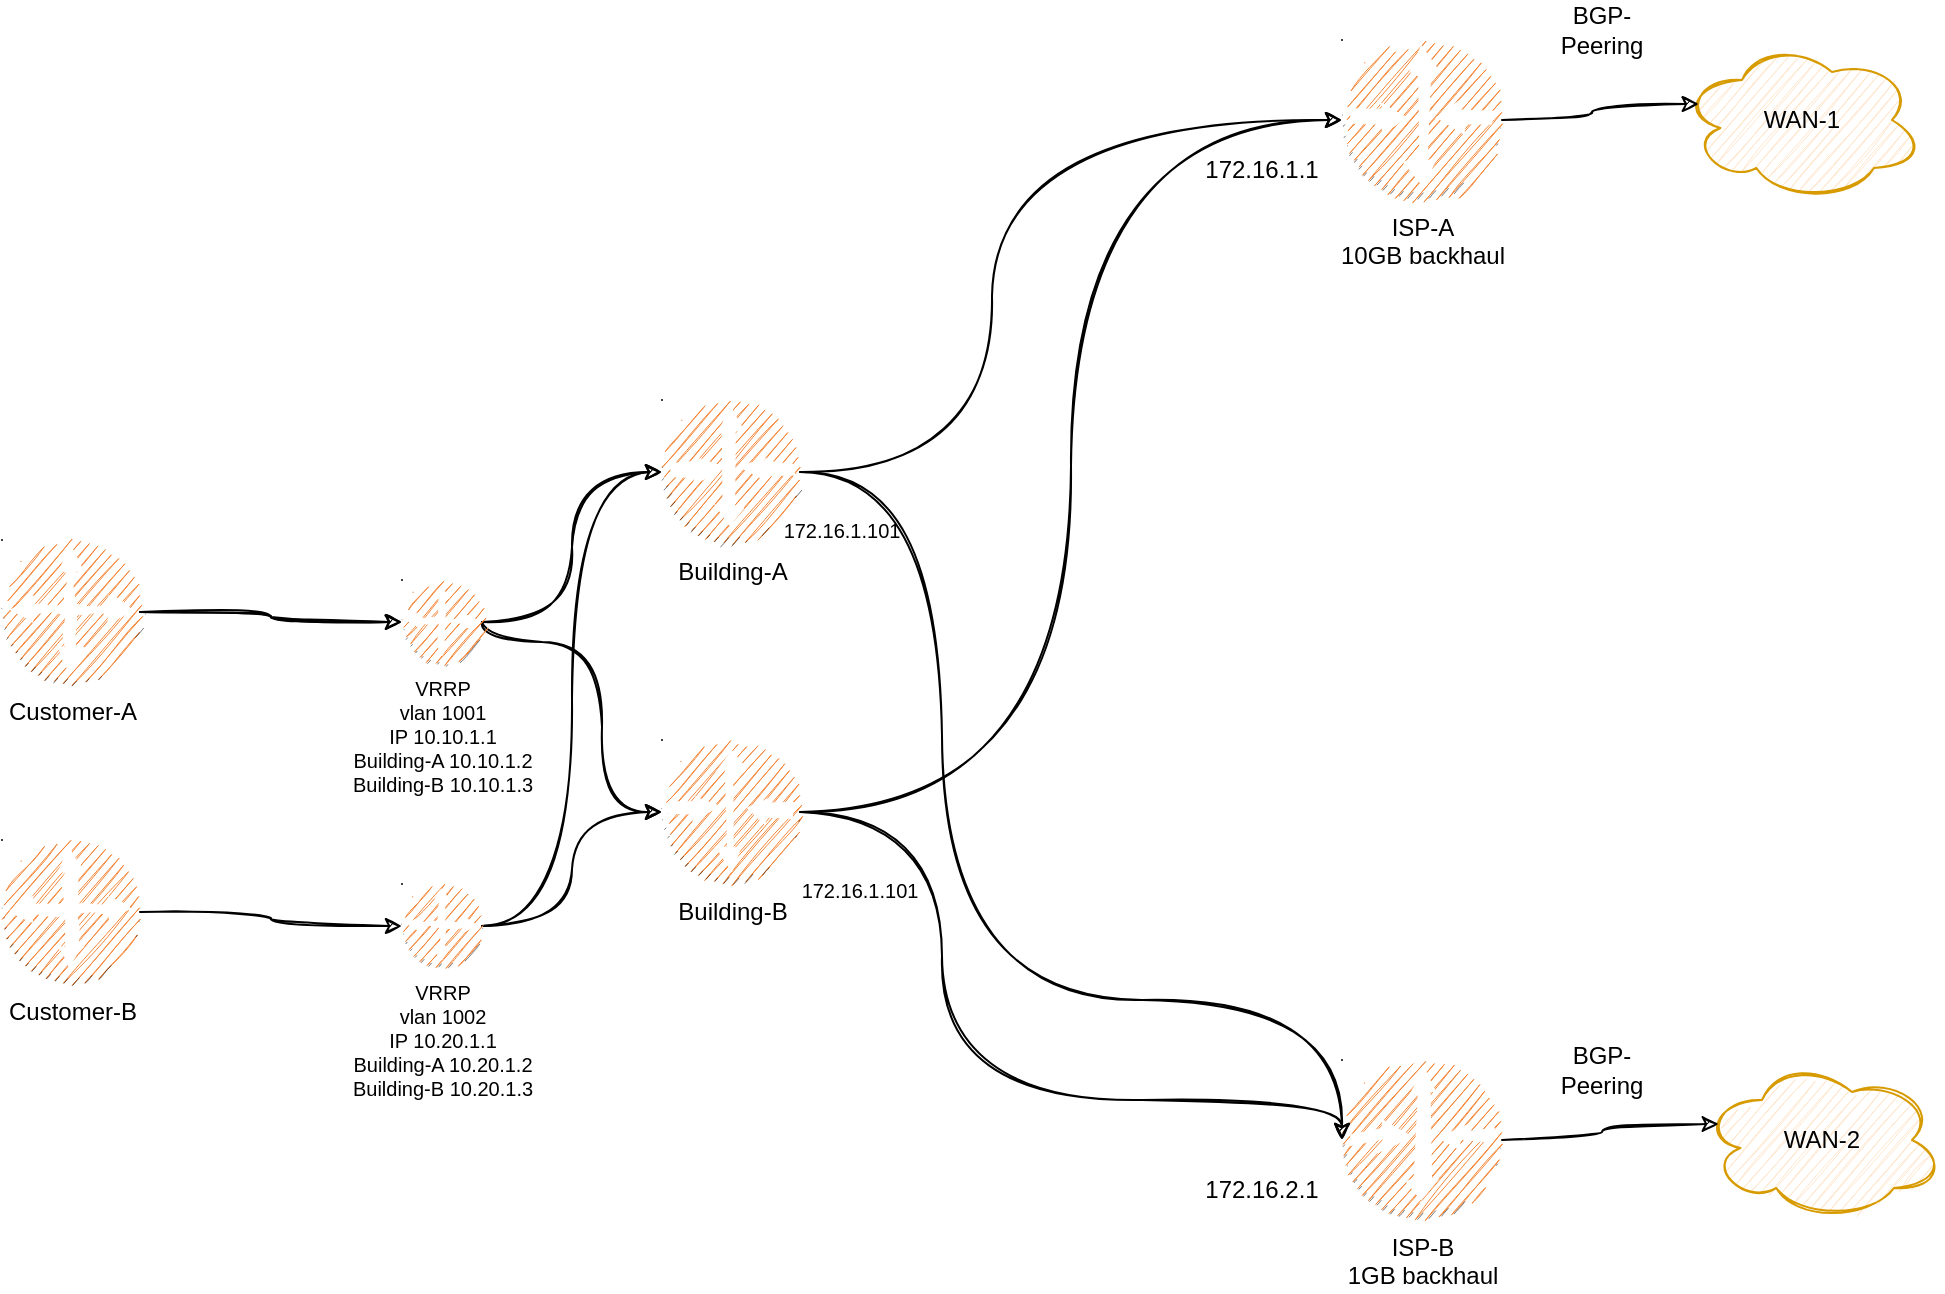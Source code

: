 <mxfile version="16.0.2" type="device"><diagram id="Msk6dOUVqzHL7g3tGXXQ" name="Page-1"><mxGraphModel dx="1224" dy="1086" grid="1" gridSize="10" guides="1" tooltips="1" connect="1" arrows="1" fold="1" page="1" pageScale="1" pageWidth="850" pageHeight="1100" math="0" shadow="0"><root><mxCell id="0"/><mxCell id="1" parent="0"/><mxCell id="C-_vYWEgfm3dukP1vcC4-9" value="" style="group" vertex="1" connectable="0" parent="1"><mxGeometry x="300" y="210" width="970" height="610" as="geometry"/></mxCell><mxCell id="0Ae8cjufWtJmZbOMpZJe-2" value="Building-A" style="outlineConnect=0;dashed=0;verticalLabelPosition=bottom;verticalAlign=top;align=center;html=1;shape=mxgraph.aws3.router;fillColor=#F58536;gradientColor=none;sketch=1;rounded=1;" parent="C-_vYWEgfm3dukP1vcC4-9" vertex="1"><mxGeometry x="330" y="200" width="69" height="72" as="geometry"/></mxCell><mxCell id="0Ae8cjufWtJmZbOMpZJe-3" value="Building-B" style="outlineConnect=0;dashed=0;verticalLabelPosition=bottom;verticalAlign=top;align=center;html=1;shape=mxgraph.aws3.router;fillColor=#F58536;gradientColor=none;sketch=1;rounded=1;" parent="C-_vYWEgfm3dukP1vcC4-9" vertex="1"><mxGeometry x="330" y="370" width="69" height="72" as="geometry"/></mxCell><mxCell id="0Ae8cjufWtJmZbOMpZJe-4" value="ISP-B&lt;br&gt;1GB backhaul" style="outlineConnect=0;dashed=0;verticalLabelPosition=bottom;verticalAlign=top;align=center;html=1;shape=mxgraph.aws3.router;fillColor=#F58534;gradientColor=none;sketch=1;rounded=1;" parent="C-_vYWEgfm3dukP1vcC4-9" vertex="1"><mxGeometry x="670" y="530" width="80" height="80" as="geometry"/></mxCell><mxCell id="0Ae8cjufWtJmZbOMpZJe-6" style="edgeStyle=orthogonalEdgeStyle;rounded=1;orthogonalLoop=1;jettySize=auto;html=1;exitX=1;exitY=0.5;exitDx=0;exitDy=0;exitPerimeter=0;entryX=0;entryY=0.5;entryDx=0;entryDy=0;entryPerimeter=0;sketch=1;curved=1;" parent="C-_vYWEgfm3dukP1vcC4-9" source="0Ae8cjufWtJmZbOMpZJe-2" target="0Ae8cjufWtJmZbOMpZJe-4" edge="1"><mxGeometry relative="1" as="geometry"><mxPoint x="620" y="240" as="targetPoint"/><Array as="points"><mxPoint x="470" y="236"/><mxPoint x="470" y="500"/><mxPoint x="670" y="500"/></Array></mxGeometry></mxCell><mxCell id="0Ae8cjufWtJmZbOMpZJe-5" style="edgeStyle=orthogonalEdgeStyle;rounded=1;orthogonalLoop=1;jettySize=auto;html=1;exitX=1;exitY=0.5;exitDx=0;exitDy=0;exitPerimeter=0;entryX=0;entryY=0.5;entryDx=0;entryDy=0;entryPerimeter=0;sketch=1;curved=1;" parent="C-_vYWEgfm3dukP1vcC4-9" source="0Ae8cjufWtJmZbOMpZJe-3" target="0Ae8cjufWtJmZbOMpZJe-4" edge="1"><mxGeometry relative="1" as="geometry"><Array as="points"><mxPoint x="470" y="406"/><mxPoint x="470" y="550"/><mxPoint x="670" y="550"/></Array></mxGeometry></mxCell><mxCell id="0Ae8cjufWtJmZbOMpZJe-7" value="ISP-A&lt;br&gt;10GB backhaul" style="outlineConnect=0;dashed=0;verticalLabelPosition=bottom;verticalAlign=top;align=center;html=1;shape=mxgraph.aws3.router;fillColor=#F58534;gradientColor=none;sketch=1;rounded=1;" parent="C-_vYWEgfm3dukP1vcC4-9" vertex="1"><mxGeometry x="670" y="20" width="80" height="80" as="geometry"/></mxCell><mxCell id="0Ae8cjufWtJmZbOMpZJe-9" style="edgeStyle=orthogonalEdgeStyle;rounded=1;sketch=1;orthogonalLoop=1;jettySize=auto;html=1;exitX=1;exitY=0.5;exitDx=0;exitDy=0;exitPerimeter=0;entryX=0;entryY=0.5;entryDx=0;entryDy=0;entryPerimeter=0;curved=1;" parent="C-_vYWEgfm3dukP1vcC4-9" source="0Ae8cjufWtJmZbOMpZJe-2" target="0Ae8cjufWtJmZbOMpZJe-7" edge="1"><mxGeometry relative="1" as="geometry"><mxPoint x="670" y="570" as="targetPoint"/><Array as="points"><mxPoint x="495" y="236"/><mxPoint x="495" y="60"/></Array></mxGeometry></mxCell><mxCell id="0Ae8cjufWtJmZbOMpZJe-8" style="edgeStyle=orthogonalEdgeStyle;rounded=1;sketch=1;orthogonalLoop=1;jettySize=auto;html=1;exitX=1;exitY=0.5;exitDx=0;exitDy=0;exitPerimeter=0;entryX=0;entryY=0.5;entryDx=0;entryDy=0;entryPerimeter=0;curved=1;" parent="C-_vYWEgfm3dukP1vcC4-9" source="0Ae8cjufWtJmZbOMpZJe-3" target="0Ae8cjufWtJmZbOMpZJe-7" edge="1"><mxGeometry relative="1" as="geometry"/></mxCell><mxCell id="0Ae8cjufWtJmZbOMpZJe-10" value="172.16.2.1" style="text;html=1;strokeColor=none;fillColor=none;align=center;verticalAlign=middle;whiteSpace=wrap;rounded=0;sketch=1;" parent="C-_vYWEgfm3dukP1vcC4-9" vertex="1"><mxGeometry x="600" y="580" width="60" height="30" as="geometry"/></mxCell><mxCell id="0Ae8cjufWtJmZbOMpZJe-11" value="172.16.1.1" style="text;html=1;strokeColor=none;fillColor=none;align=center;verticalAlign=middle;whiteSpace=wrap;rounded=0;sketch=1;" parent="C-_vYWEgfm3dukP1vcC4-9" vertex="1"><mxGeometry x="600" y="70" width="60" height="30" as="geometry"/></mxCell><mxCell id="0Ae8cjufWtJmZbOMpZJe-12" value="172.16.1.101" style="text;html=1;strokeColor=none;fillColor=none;align=center;verticalAlign=middle;whiteSpace=wrap;rounded=0;sketch=1;fontSize=10;" parent="C-_vYWEgfm3dukP1vcC4-9" vertex="1"><mxGeometry x="390" y="250" width="60" height="30" as="geometry"/></mxCell><mxCell id="0Ae8cjufWtJmZbOMpZJe-13" value="172.16.1.101" style="text;html=1;strokeColor=none;fillColor=none;align=center;verticalAlign=middle;whiteSpace=wrap;rounded=0;sketch=1;fontSize=10;" parent="C-_vYWEgfm3dukP1vcC4-9" vertex="1"><mxGeometry x="399" y="430" width="60" height="30" as="geometry"/></mxCell><mxCell id="0Ae8cjufWtJmZbOMpZJe-16" value="Customer-A&lt;br&gt;" style="outlineConnect=0;dashed=0;verticalLabelPosition=bottom;verticalAlign=top;align=center;html=1;shape=mxgraph.aws3.customer_gateway;fillColor=#F58536;gradientColor=none;rounded=1;sketch=1;" parent="C-_vYWEgfm3dukP1vcC4-9" vertex="1"><mxGeometry y="270" width="69" height="72" as="geometry"/></mxCell><mxCell id="0Ae8cjufWtJmZbOMpZJe-22" value="Customer-B" style="outlineConnect=0;dashed=0;verticalLabelPosition=bottom;verticalAlign=top;align=center;html=1;shape=mxgraph.aws3.customer_gateway;fillColor=#F58536;gradientColor=none;rounded=1;sketch=1;" parent="C-_vYWEgfm3dukP1vcC4-9" vertex="1"><mxGeometry y="420" width="69" height="72" as="geometry"/></mxCell><mxCell id="0Ae8cjufWtJmZbOMpZJe-25" style="edgeStyle=orthogonalEdgeStyle;curved=1;rounded=1;sketch=1;orthogonalLoop=1;jettySize=auto;html=1;exitX=1;exitY=0.5;exitDx=0;exitDy=0;exitPerimeter=0;fontSize=10;entryX=0;entryY=0.5;entryDx=0;entryDy=0;entryPerimeter=0;" parent="C-_vYWEgfm3dukP1vcC4-9" source="0Ae8cjufWtJmZbOMpZJe-24" target="0Ae8cjufWtJmZbOMpZJe-3" edge="1"><mxGeometry relative="1" as="geometry"><mxPoint x="330" y="410" as="targetPoint"/><Array as="points"><mxPoint x="240" y="321"/><mxPoint x="300" y="321"/><mxPoint x="300" y="406"/></Array></mxGeometry></mxCell><mxCell id="0Ae8cjufWtJmZbOMpZJe-26" style="edgeStyle=orthogonalEdgeStyle;curved=1;rounded=1;sketch=1;orthogonalLoop=1;jettySize=auto;html=1;exitX=1;exitY=0.5;exitDx=0;exitDy=0;exitPerimeter=0;entryX=0;entryY=0.5;entryDx=0;entryDy=0;entryPerimeter=0;fontSize=10;" parent="C-_vYWEgfm3dukP1vcC4-9" source="0Ae8cjufWtJmZbOMpZJe-24" target="0Ae8cjufWtJmZbOMpZJe-2" edge="1"><mxGeometry relative="1" as="geometry"/></mxCell><mxCell id="0Ae8cjufWtJmZbOMpZJe-24" value="VRRP&lt;br&gt;vlan 1001&lt;br&gt;IP 10.10.1.1&lt;br&gt;Building-A 10.10.1.2&lt;br&gt;Building-B 10.10.1.3" style="outlineConnect=0;dashed=0;verticalLabelPosition=bottom;verticalAlign=top;align=center;html=1;shape=mxgraph.aws3.customer_gateway;fillColor=#F58536;gradientColor=none;rounded=1;sketch=1;fontSize=10;" parent="C-_vYWEgfm3dukP1vcC4-9" vertex="1"><mxGeometry x="200" y="290" width="40" height="42" as="geometry"/></mxCell><mxCell id="0Ae8cjufWtJmZbOMpZJe-17" style="edgeStyle=orthogonalEdgeStyle;curved=1;rounded=1;sketch=1;orthogonalLoop=1;jettySize=auto;html=1;exitX=1;exitY=0.5;exitDx=0;exitDy=0;exitPerimeter=0;" parent="C-_vYWEgfm3dukP1vcC4-9" source="0Ae8cjufWtJmZbOMpZJe-16" target="0Ae8cjufWtJmZbOMpZJe-24" edge="1"><mxGeometry relative="1" as="geometry"/></mxCell><mxCell id="0Ae8cjufWtJmZbOMpZJe-18" style="edgeStyle=orthogonalEdgeStyle;curved=1;rounded=1;sketch=1;orthogonalLoop=1;jettySize=auto;html=1;exitX=1;exitY=0.5;exitDx=0;exitDy=0;exitPerimeter=0;entryX=0;entryY=0.5;entryDx=0;entryDy=0;entryPerimeter=0;" parent="C-_vYWEgfm3dukP1vcC4-9" source="0Ae8cjufWtJmZbOMpZJe-16" target="0Ae8cjufWtJmZbOMpZJe-24" edge="1"><mxGeometry relative="1" as="geometry"/></mxCell><mxCell id="0Ae8cjufWtJmZbOMpZJe-31" style="edgeStyle=orthogonalEdgeStyle;curved=1;rounded=1;sketch=1;orthogonalLoop=1;jettySize=auto;html=1;exitX=1;exitY=0.5;exitDx=0;exitDy=0;exitPerimeter=0;entryX=0;entryY=0.5;entryDx=0;entryDy=0;entryPerimeter=0;fontSize=7;" parent="C-_vYWEgfm3dukP1vcC4-9" source="0Ae8cjufWtJmZbOMpZJe-27" target="0Ae8cjufWtJmZbOMpZJe-2" edge="1"><mxGeometry relative="1" as="geometry"/></mxCell><mxCell id="0Ae8cjufWtJmZbOMpZJe-32" style="edgeStyle=orthogonalEdgeStyle;curved=1;rounded=1;sketch=1;orthogonalLoop=1;jettySize=auto;html=1;exitX=1;exitY=0.5;exitDx=0;exitDy=0;exitPerimeter=0;entryX=0;entryY=0.5;entryDx=0;entryDy=0;entryPerimeter=0;fontSize=7;" parent="C-_vYWEgfm3dukP1vcC4-9" source="0Ae8cjufWtJmZbOMpZJe-27" target="0Ae8cjufWtJmZbOMpZJe-3" edge="1"><mxGeometry relative="1" as="geometry"/></mxCell><mxCell id="0Ae8cjufWtJmZbOMpZJe-27" value="VRRP&lt;br&gt;vlan 1002&lt;br&gt;IP 10.20.1.1&lt;br&gt;Building-A 10.20.1.2&lt;br&gt;Building-B 10.20.1.3" style="outlineConnect=0;dashed=0;verticalLabelPosition=bottom;verticalAlign=top;align=center;html=1;shape=mxgraph.aws3.customer_gateway;fillColor=#F58536;gradientColor=none;rounded=1;sketch=1;fontSize=10;" parent="C-_vYWEgfm3dukP1vcC4-9" vertex="1"><mxGeometry x="200" y="442" width="40" height="42" as="geometry"/></mxCell><mxCell id="0Ae8cjufWtJmZbOMpZJe-30" style="edgeStyle=orthogonalEdgeStyle;curved=1;rounded=1;sketch=1;orthogonalLoop=1;jettySize=auto;html=1;exitX=1;exitY=0.5;exitDx=0;exitDy=0;exitPerimeter=0;entryX=0;entryY=0.5;entryDx=0;entryDy=0;entryPerimeter=0;fontSize=7;" parent="C-_vYWEgfm3dukP1vcC4-9" source="0Ae8cjufWtJmZbOMpZJe-22" target="0Ae8cjufWtJmZbOMpZJe-27" edge="1"><mxGeometry relative="1" as="geometry"/></mxCell><mxCell id="C-_vYWEgfm3dukP1vcC4-3" value="WAN-1" style="ellipse;shape=cloud;whiteSpace=wrap;html=1;fillColor=#ffe6cc;strokeColor=#d79b00;sketch=1;" vertex="1" parent="C-_vYWEgfm3dukP1vcC4-9"><mxGeometry x="840" y="20" width="120" height="80" as="geometry"/></mxCell><mxCell id="C-_vYWEgfm3dukP1vcC4-4" value="" style="edgeStyle=orthogonalEdgeStyle;orthogonalLoop=1;jettySize=auto;html=1;exitX=1;exitY=0.5;exitDx=0;exitDy=0;exitPerimeter=0;entryX=0.07;entryY=0.4;entryDx=0;entryDy=0;entryPerimeter=0;jumpStyle=arc;shadow=0;sketch=1;curved=1;" edge="1" parent="C-_vYWEgfm3dukP1vcC4-9" source="0Ae8cjufWtJmZbOMpZJe-7" target="C-_vYWEgfm3dukP1vcC4-3"><mxGeometry relative="1" as="geometry"/></mxCell><mxCell id="C-_vYWEgfm3dukP1vcC4-5" value="WAN-2" style="ellipse;shape=cloud;whiteSpace=wrap;html=1;fillColor=#ffe6cc;strokeColor=#d79b00;sketch=1;" vertex="1" parent="C-_vYWEgfm3dukP1vcC4-9"><mxGeometry x="850" y="530" width="120" height="80" as="geometry"/></mxCell><mxCell id="C-_vYWEgfm3dukP1vcC4-6" style="edgeStyle=orthogonalEdgeStyle;curved=1;sketch=1;jumpStyle=arc;orthogonalLoop=1;jettySize=auto;html=1;exitX=1;exitY=0.5;exitDx=0;exitDy=0;exitPerimeter=0;entryX=0.07;entryY=0.4;entryDx=0;entryDy=0;entryPerimeter=0;shadow=0;labelBackgroundColor=none;" edge="1" parent="C-_vYWEgfm3dukP1vcC4-9" source="0Ae8cjufWtJmZbOMpZJe-4" target="C-_vYWEgfm3dukP1vcC4-5"><mxGeometry relative="1" as="geometry"/></mxCell><mxCell id="C-_vYWEgfm3dukP1vcC4-7" value="BGP-Peering" style="text;html=1;strokeColor=none;fillColor=none;align=center;verticalAlign=middle;whiteSpace=wrap;rounded=0;" vertex="1" parent="C-_vYWEgfm3dukP1vcC4-9"><mxGeometry x="770" y="520" width="60" height="30" as="geometry"/></mxCell><mxCell id="C-_vYWEgfm3dukP1vcC4-8" value="BGP-Peering" style="text;html=1;strokeColor=none;fillColor=none;align=center;verticalAlign=middle;whiteSpace=wrap;rounded=0;" vertex="1" parent="C-_vYWEgfm3dukP1vcC4-9"><mxGeometry x="770" width="60" height="30" as="geometry"/></mxCell></root></mxGraphModel></diagram></mxfile>